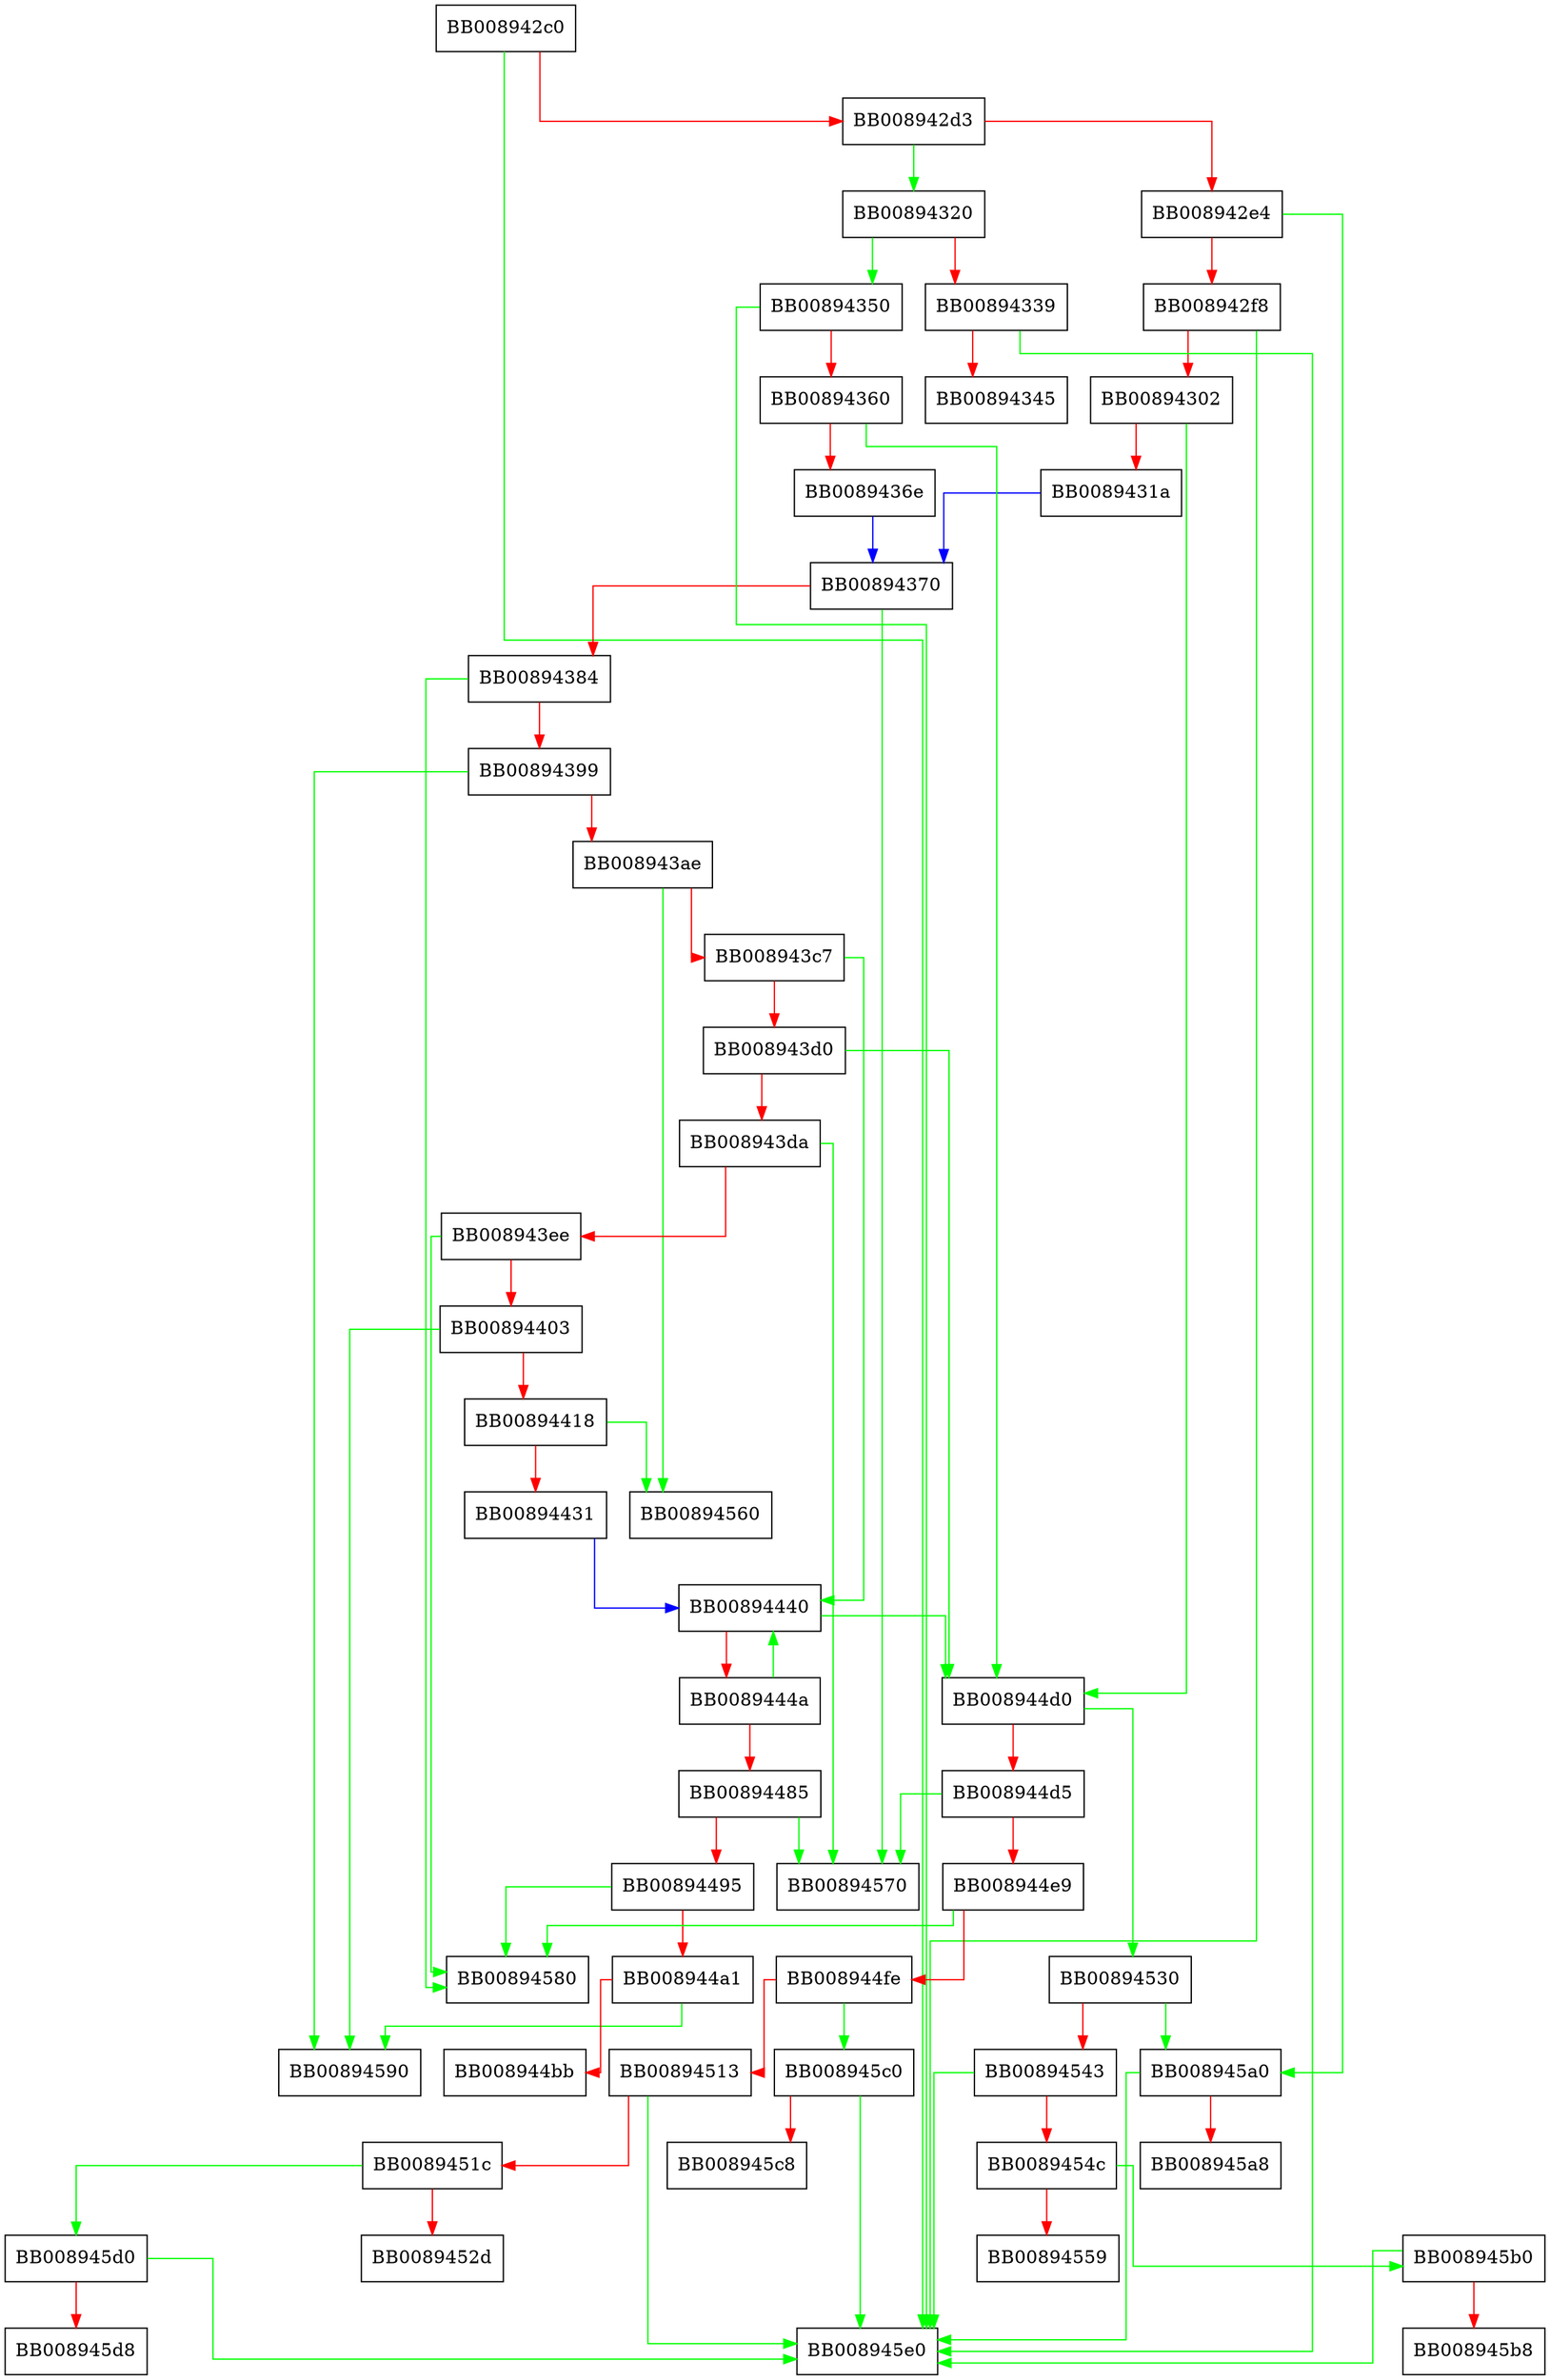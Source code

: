 digraph __memchr_sse2 {
  node [shape="box"];
  graph [splines=ortho];
  BB008942c0 -> BB008945e0 [color="green"];
  BB008942c0 -> BB008942d3 [color="red"];
  BB008942d3 -> BB00894320 [color="green"];
  BB008942d3 -> BB008942e4 [color="red"];
  BB008942e4 -> BB008945a0 [color="green"];
  BB008942e4 -> BB008942f8 [color="red"];
  BB008942f8 -> BB008945e0 [color="green"];
  BB008942f8 -> BB00894302 [color="red"];
  BB00894302 -> BB008944d0 [color="green"];
  BB00894302 -> BB0089431a [color="red"];
  BB0089431a -> BB00894370 [color="blue"];
  BB00894320 -> BB00894350 [color="green"];
  BB00894320 -> BB00894339 [color="red"];
  BB00894339 -> BB008945e0 [color="green"];
  BB00894339 -> BB00894345 [color="red"];
  BB00894350 -> BB008945e0 [color="green"];
  BB00894350 -> BB00894360 [color="red"];
  BB00894360 -> BB008944d0 [color="green"];
  BB00894360 -> BB0089436e [color="red"];
  BB0089436e -> BB00894370 [color="blue"];
  BB00894370 -> BB00894570 [color="green"];
  BB00894370 -> BB00894384 [color="red"];
  BB00894384 -> BB00894580 [color="green"];
  BB00894384 -> BB00894399 [color="red"];
  BB00894399 -> BB00894590 [color="green"];
  BB00894399 -> BB008943ae [color="red"];
  BB008943ae -> BB00894560 [color="green"];
  BB008943ae -> BB008943c7 [color="red"];
  BB008943c7 -> BB00894440 [color="green"];
  BB008943c7 -> BB008943d0 [color="red"];
  BB008943d0 -> BB008944d0 [color="green"];
  BB008943d0 -> BB008943da [color="red"];
  BB008943da -> BB00894570 [color="green"];
  BB008943da -> BB008943ee [color="red"];
  BB008943ee -> BB00894580 [color="green"];
  BB008943ee -> BB00894403 [color="red"];
  BB00894403 -> BB00894590 [color="green"];
  BB00894403 -> BB00894418 [color="red"];
  BB00894418 -> BB00894560 [color="green"];
  BB00894418 -> BB00894431 [color="red"];
  BB00894431 -> BB00894440 [color="blue"];
  BB00894440 -> BB008944d0 [color="green"];
  BB00894440 -> BB0089444a [color="red"];
  BB0089444a -> BB00894440 [color="green"];
  BB0089444a -> BB00894485 [color="red"];
  BB00894485 -> BB00894570 [color="green"];
  BB00894485 -> BB00894495 [color="red"];
  BB00894495 -> BB00894580 [color="green"];
  BB00894495 -> BB008944a1 [color="red"];
  BB008944a1 -> BB00894590 [color="green"];
  BB008944a1 -> BB008944bb [color="red"];
  BB008944d0 -> BB00894530 [color="green"];
  BB008944d0 -> BB008944d5 [color="red"];
  BB008944d5 -> BB00894570 [color="green"];
  BB008944d5 -> BB008944e9 [color="red"];
  BB008944e9 -> BB00894580 [color="green"];
  BB008944e9 -> BB008944fe [color="red"];
  BB008944fe -> BB008945c0 [color="green"];
  BB008944fe -> BB00894513 [color="red"];
  BB00894513 -> BB008945e0 [color="green"];
  BB00894513 -> BB0089451c [color="red"];
  BB0089451c -> BB008945d0 [color="green"];
  BB0089451c -> BB0089452d [color="red"];
  BB00894530 -> BB008945a0 [color="green"];
  BB00894530 -> BB00894543 [color="red"];
  BB00894543 -> BB008945e0 [color="green"];
  BB00894543 -> BB0089454c [color="red"];
  BB0089454c -> BB008945b0 [color="green"];
  BB0089454c -> BB00894559 [color="red"];
  BB008945a0 -> BB008945e0 [color="green"];
  BB008945a0 -> BB008945a8 [color="red"];
  BB008945b0 -> BB008945e0 [color="green"];
  BB008945b0 -> BB008945b8 [color="red"];
  BB008945c0 -> BB008945e0 [color="green"];
  BB008945c0 -> BB008945c8 [color="red"];
  BB008945d0 -> BB008945e0 [color="green"];
  BB008945d0 -> BB008945d8 [color="red"];
}